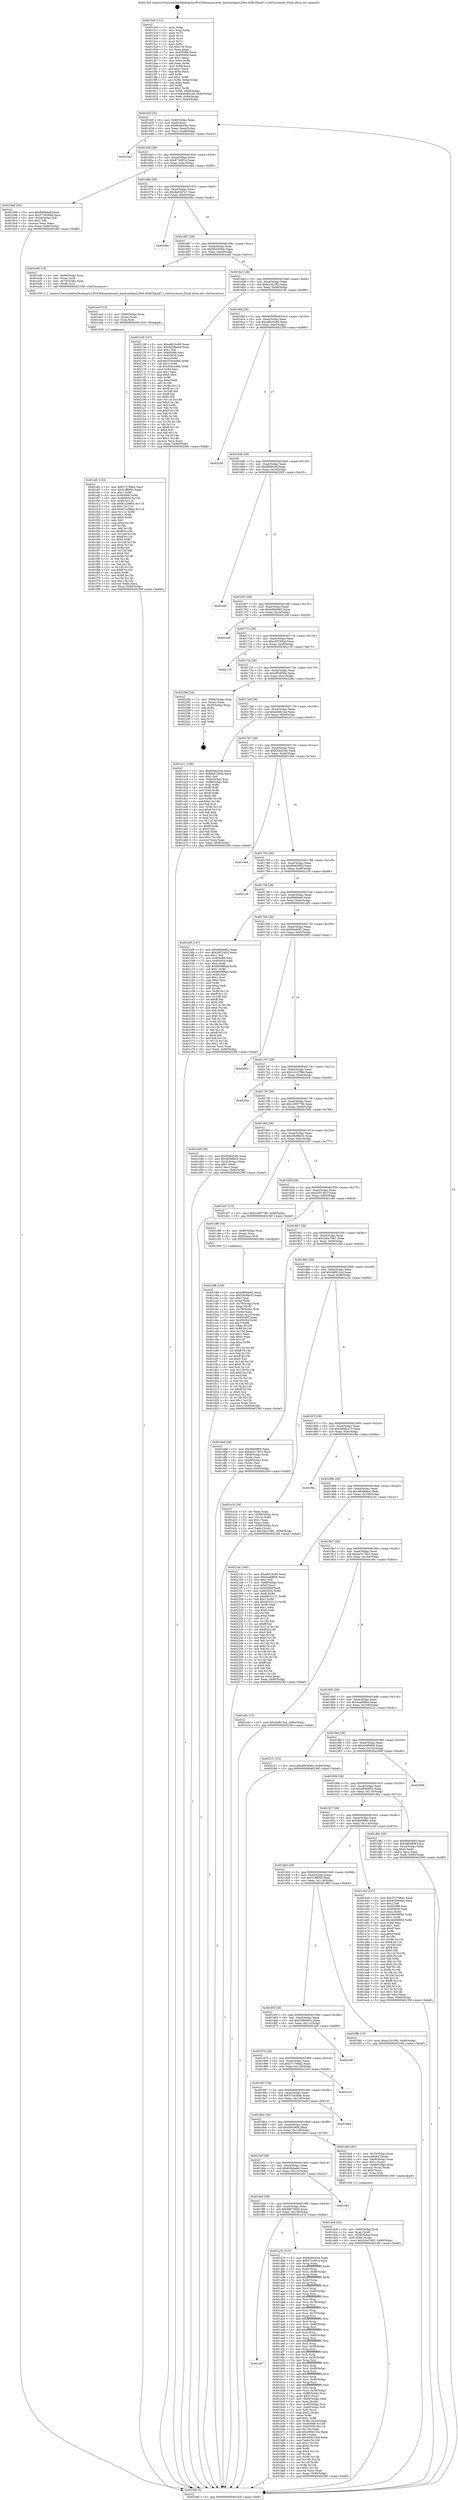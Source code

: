 digraph "0x4015c0" {
  label = "0x4015c0 (/mnt/c/Users/mathe/Desktop/tcc/POCII/binaries/extr_hashcatdepsLZMA-SDKCPpmd7.c_SetSuccessor_Final-ollvm.out::main(0))"
  labelloc = "t"
  node[shape=record]

  Entry [label="",width=0.3,height=0.3,shape=circle,fillcolor=black,style=filled]
  "0x40162f" [label="{
     0x40162f [32]\l
     | [instrs]\l
     &nbsp;&nbsp;0x40162f \<+6\>: mov -0x90(%rbp),%eax\l
     &nbsp;&nbsp;0x401635 \<+2\>: mov %eax,%ecx\l
     &nbsp;&nbsp;0x401637 \<+6\>: sub $0x8046c03e,%ecx\l
     &nbsp;&nbsp;0x40163d \<+6\>: mov %eax,-0xa4(%rbp)\l
     &nbsp;&nbsp;0x401643 \<+6\>: mov %ecx,-0xa8(%rbp)\l
     &nbsp;&nbsp;0x401649 \<+6\>: je 00000000004022a3 \<main+0xce3\>\l
  }"]
  "0x4022a3" [label="{
     0x4022a3\l
  }", style=dashed]
  "0x40164f" [label="{
     0x40164f [28]\l
     | [instrs]\l
     &nbsp;&nbsp;0x40164f \<+5\>: jmp 0000000000401654 \<main+0x94\>\l
     &nbsp;&nbsp;0x401654 \<+6\>: mov -0xa4(%rbp),%eax\l
     &nbsp;&nbsp;0x40165a \<+5\>: sub $0x873c9f14,%eax\l
     &nbsp;&nbsp;0x40165f \<+6\>: mov %eax,-0xac(%rbp)\l
     &nbsp;&nbsp;0x401665 \<+6\>: je 0000000000401bb6 \<main+0x5f6\>\l
  }"]
  Exit [label="",width=0.3,height=0.3,shape=circle,fillcolor=black,style=filled,peripheries=2]
  "0x401bb6" [label="{
     0x401bb6 [30]\l
     | [instrs]\l
     &nbsp;&nbsp;0x401bb6 \<+5\>: mov $0xfb6fa4e8,%eax\l
     &nbsp;&nbsp;0x401bbb \<+5\>: mov $0x5734284b,%ecx\l
     &nbsp;&nbsp;0x401bc0 \<+3\>: mov -0x2d(%rbp),%dl\l
     &nbsp;&nbsp;0x401bc3 \<+3\>: test $0x1,%dl\l
     &nbsp;&nbsp;0x401bc6 \<+3\>: cmovne %ecx,%eax\l
     &nbsp;&nbsp;0x401bc9 \<+6\>: mov %eax,-0x90(%rbp)\l
     &nbsp;&nbsp;0x401bcf \<+5\>: jmp 000000000040236f \<main+0xdaf\>\l
  }"]
  "0x40166b" [label="{
     0x40166b [28]\l
     | [instrs]\l
     &nbsp;&nbsp;0x40166b \<+5\>: jmp 0000000000401670 \<main+0xb0\>\l
     &nbsp;&nbsp;0x401670 \<+6\>: mov -0xa4(%rbp),%eax\l
     &nbsp;&nbsp;0x401676 \<+5\>: sub $0x8a05d7a7,%eax\l
     &nbsp;&nbsp;0x40167b \<+6\>: mov %eax,-0xb0(%rbp)\l
     &nbsp;&nbsp;0x401681 \<+6\>: je 00000000004020bc \<main+0xafc\>\l
  }"]
  "0x401ef2" [label="{
     0x401ef2 [153]\l
     | [instrs]\l
     &nbsp;&nbsp;0x401ef2 \<+5\>: mov $0x572798a2,%ecx\l
     &nbsp;&nbsp;0x401ef7 \<+5\>: mov $0x51ff6f50,%edx\l
     &nbsp;&nbsp;0x401efc \<+3\>: mov $0x1,%r8b\l
     &nbsp;&nbsp;0x401eff \<+8\>: mov 0x405068,%r9d\l
     &nbsp;&nbsp;0x401f07 \<+8\>: mov 0x405054,%r10d\l
     &nbsp;&nbsp;0x401f0f \<+3\>: mov %r9d,%r11d\l
     &nbsp;&nbsp;0x401f12 \<+7\>: sub $0x81c288e4,%r11d\l
     &nbsp;&nbsp;0x401f19 \<+4\>: sub $0x1,%r11d\l
     &nbsp;&nbsp;0x401f1d \<+7\>: add $0x81c288e4,%r11d\l
     &nbsp;&nbsp;0x401f24 \<+4\>: imul %r11d,%r9d\l
     &nbsp;&nbsp;0x401f28 \<+4\>: and $0x1,%r9d\l
     &nbsp;&nbsp;0x401f2c \<+4\>: cmp $0x0,%r9d\l
     &nbsp;&nbsp;0x401f30 \<+3\>: sete %bl\l
     &nbsp;&nbsp;0x401f33 \<+4\>: cmp $0xa,%r10d\l
     &nbsp;&nbsp;0x401f37 \<+4\>: setl %r14b\l
     &nbsp;&nbsp;0x401f3b \<+3\>: mov %bl,%r15b\l
     &nbsp;&nbsp;0x401f3e \<+4\>: xor $0xff,%r15b\l
     &nbsp;&nbsp;0x401f42 \<+3\>: mov %r14b,%r12b\l
     &nbsp;&nbsp;0x401f45 \<+4\>: xor $0xff,%r12b\l
     &nbsp;&nbsp;0x401f49 \<+4\>: xor $0x0,%r8b\l
     &nbsp;&nbsp;0x401f4d \<+3\>: mov %r15b,%r13b\l
     &nbsp;&nbsp;0x401f50 \<+4\>: and $0x0,%r13b\l
     &nbsp;&nbsp;0x401f54 \<+3\>: and %r8b,%bl\l
     &nbsp;&nbsp;0x401f57 \<+3\>: mov %r12b,%al\l
     &nbsp;&nbsp;0x401f5a \<+2\>: and $0x0,%al\l
     &nbsp;&nbsp;0x401f5c \<+3\>: and %r8b,%r14b\l
     &nbsp;&nbsp;0x401f5f \<+3\>: or %bl,%r13b\l
     &nbsp;&nbsp;0x401f62 \<+3\>: or %r14b,%al\l
     &nbsp;&nbsp;0x401f65 \<+3\>: xor %al,%r13b\l
     &nbsp;&nbsp;0x401f68 \<+3\>: or %r12b,%r15b\l
     &nbsp;&nbsp;0x401f6b \<+4\>: xor $0xff,%r15b\l
     &nbsp;&nbsp;0x401f6f \<+4\>: or $0x0,%r8b\l
     &nbsp;&nbsp;0x401f73 \<+3\>: and %r8b,%r15b\l
     &nbsp;&nbsp;0x401f76 \<+3\>: or %r15b,%r13b\l
     &nbsp;&nbsp;0x401f79 \<+4\>: test $0x1,%r13b\l
     &nbsp;&nbsp;0x401f7d \<+3\>: cmovne %edx,%ecx\l
     &nbsp;&nbsp;0x401f80 \<+6\>: mov %ecx,-0x90(%rbp)\l
     &nbsp;&nbsp;0x401f86 \<+5\>: jmp 000000000040236f \<main+0xdaf\>\l
  }"]
  "0x4020bc" [label="{
     0x4020bc\l
  }", style=dashed]
  "0x401687" [label="{
     0x401687 [28]\l
     | [instrs]\l
     &nbsp;&nbsp;0x401687 \<+5\>: jmp 000000000040168c \<main+0xcc\>\l
     &nbsp;&nbsp;0x40168c \<+6\>: mov -0xa4(%rbp),%eax\l
     &nbsp;&nbsp;0x401692 \<+5\>: sub $0x9520049c,%eax\l
     &nbsp;&nbsp;0x401697 \<+6\>: mov %eax,-0xb4(%rbp)\l
     &nbsp;&nbsp;0x40169d \<+6\>: je 0000000000401ed0 \<main+0x910\>\l
  }"]
  "0x401ee3" [label="{
     0x401ee3 [15]\l
     | [instrs]\l
     &nbsp;&nbsp;0x401ee3 \<+4\>: mov -0x60(%rbp),%rax\l
     &nbsp;&nbsp;0x401ee7 \<+3\>: mov (%rax),%rax\l
     &nbsp;&nbsp;0x401eea \<+3\>: mov %rax,%rdi\l
     &nbsp;&nbsp;0x401eed \<+5\>: call 0000000000401030 \<free@plt\>\l
     | [calls]\l
     &nbsp;&nbsp;0x401030 \{1\} (unknown)\l
  }"]
  "0x401ed0" [label="{
     0x401ed0 [19]\l
     | [instrs]\l
     &nbsp;&nbsp;0x401ed0 \<+4\>: mov -0x60(%rbp),%rax\l
     &nbsp;&nbsp;0x401ed4 \<+3\>: mov (%rax),%rdi\l
     &nbsp;&nbsp;0x401ed7 \<+4\>: mov -0x70(%rbp),%rax\l
     &nbsp;&nbsp;0x401edb \<+3\>: mov (%rax),%rsi\l
     &nbsp;&nbsp;0x401ede \<+5\>: call 0000000000401550 \<SetSuccessor\>\l
     | [calls]\l
     &nbsp;&nbsp;0x401550 \{1\} (/mnt/c/Users/mathe/Desktop/tcc/POCII/binaries/extr_hashcatdepsLZMA-SDKCPpmd7.c_SetSuccessor_Final-ollvm.out::SetSuccessor)\l
  }"]
  "0x4016a3" [label="{
     0x4016a3 [28]\l
     | [instrs]\l
     &nbsp;&nbsp;0x4016a3 \<+5\>: jmp 00000000004016a8 \<main+0xe8\>\l
     &nbsp;&nbsp;0x4016a8 \<+6\>: mov -0xa4(%rbp),%eax\l
     &nbsp;&nbsp;0x4016ae \<+5\>: sub $0xa2201f92,%eax\l
     &nbsp;&nbsp;0x4016b3 \<+6\>: mov %eax,-0xb8(%rbp)\l
     &nbsp;&nbsp;0x4016b9 \<+6\>: je 0000000000402149 \<main+0xb89\>\l
  }"]
  "0x401dc8" [label="{
     0x401dc8 [32]\l
     | [instrs]\l
     &nbsp;&nbsp;0x401dc8 \<+4\>: mov -0x60(%rbp),%rdi\l
     &nbsp;&nbsp;0x401dcc \<+3\>: mov %rax,(%rdi)\l
     &nbsp;&nbsp;0x401dcf \<+4\>: mov -0x58(%rbp),%rax\l
     &nbsp;&nbsp;0x401dd3 \<+6\>: movl $0x0,(%rax)\l
     &nbsp;&nbsp;0x401dd9 \<+10\>: movl $0x2dce7d81,-0x90(%rbp)\l
     &nbsp;&nbsp;0x401de3 \<+5\>: jmp 000000000040236f \<main+0xdaf\>\l
  }"]
  "0x402149" [label="{
     0x402149 [147]\l
     | [instrs]\l
     &nbsp;&nbsp;0x402149 \<+5\>: mov $0xa8d16c69,%eax\l
     &nbsp;&nbsp;0x40214e \<+5\>: mov $0x4828bae4,%ecx\l
     &nbsp;&nbsp;0x402153 \<+2\>: mov $0x1,%dl\l
     &nbsp;&nbsp;0x402155 \<+7\>: mov 0x405068,%esi\l
     &nbsp;&nbsp;0x40215c \<+7\>: mov 0x405054,%edi\l
     &nbsp;&nbsp;0x402163 \<+3\>: mov %esi,%r8d\l
     &nbsp;&nbsp;0x402166 \<+7\>: add $0x354ced66,%r8d\l
     &nbsp;&nbsp;0x40216d \<+4\>: sub $0x1,%r8d\l
     &nbsp;&nbsp;0x402171 \<+7\>: sub $0x354ced66,%r8d\l
     &nbsp;&nbsp;0x402178 \<+4\>: imul %r8d,%esi\l
     &nbsp;&nbsp;0x40217c \<+3\>: and $0x1,%esi\l
     &nbsp;&nbsp;0x40217f \<+3\>: cmp $0x0,%esi\l
     &nbsp;&nbsp;0x402182 \<+4\>: sete %r9b\l
     &nbsp;&nbsp;0x402186 \<+3\>: cmp $0xa,%edi\l
     &nbsp;&nbsp;0x402189 \<+4\>: setl %r10b\l
     &nbsp;&nbsp;0x40218d \<+3\>: mov %r9b,%r11b\l
     &nbsp;&nbsp;0x402190 \<+4\>: xor $0xff,%r11b\l
     &nbsp;&nbsp;0x402194 \<+3\>: mov %r10b,%bl\l
     &nbsp;&nbsp;0x402197 \<+3\>: xor $0xff,%bl\l
     &nbsp;&nbsp;0x40219a \<+3\>: xor $0x0,%dl\l
     &nbsp;&nbsp;0x40219d \<+3\>: mov %r11b,%r14b\l
     &nbsp;&nbsp;0x4021a0 \<+4\>: and $0x0,%r14b\l
     &nbsp;&nbsp;0x4021a4 \<+3\>: and %dl,%r9b\l
     &nbsp;&nbsp;0x4021a7 \<+3\>: mov %bl,%r15b\l
     &nbsp;&nbsp;0x4021aa \<+4\>: and $0x0,%r15b\l
     &nbsp;&nbsp;0x4021ae \<+3\>: and %dl,%r10b\l
     &nbsp;&nbsp;0x4021b1 \<+3\>: or %r9b,%r14b\l
     &nbsp;&nbsp;0x4021b4 \<+3\>: or %r10b,%r15b\l
     &nbsp;&nbsp;0x4021b7 \<+3\>: xor %r15b,%r14b\l
     &nbsp;&nbsp;0x4021ba \<+3\>: or %bl,%r11b\l
     &nbsp;&nbsp;0x4021bd \<+4\>: xor $0xff,%r11b\l
     &nbsp;&nbsp;0x4021c1 \<+3\>: or $0x0,%dl\l
     &nbsp;&nbsp;0x4021c4 \<+3\>: and %dl,%r11b\l
     &nbsp;&nbsp;0x4021c7 \<+3\>: or %r11b,%r14b\l
     &nbsp;&nbsp;0x4021ca \<+4\>: test $0x1,%r14b\l
     &nbsp;&nbsp;0x4021ce \<+3\>: cmovne %ecx,%eax\l
     &nbsp;&nbsp;0x4021d1 \<+6\>: mov %eax,-0x90(%rbp)\l
     &nbsp;&nbsp;0x4021d7 \<+5\>: jmp 000000000040236f \<main+0xdaf\>\l
  }"]
  "0x4016bf" [label="{
     0x4016bf [28]\l
     | [instrs]\l
     &nbsp;&nbsp;0x4016bf \<+5\>: jmp 00000000004016c4 \<main+0x104\>\l
     &nbsp;&nbsp;0x4016c4 \<+6\>: mov -0xa4(%rbp),%eax\l
     &nbsp;&nbsp;0x4016ca \<+5\>: sub $0xa8d16c69,%eax\l
     &nbsp;&nbsp;0x4016cf \<+6\>: mov %eax,-0xbc(%rbp)\l
     &nbsp;&nbsp;0x4016d5 \<+6\>: je 0000000000402358 \<main+0xd98\>\l
  }"]
  "0x401c98" [label="{
     0x401c98 [159]\l
     | [instrs]\l
     &nbsp;&nbsp;0x401c98 \<+5\>: mov $0xb9f4dd62,%ecx\l
     &nbsp;&nbsp;0x401c9d \<+5\>: mov $0x28c98e33,%edx\l
     &nbsp;&nbsp;0x401ca2 \<+3\>: mov $0x1,%sil\l
     &nbsp;&nbsp;0x401ca5 \<+3\>: xor %r8d,%r8d\l
     &nbsp;&nbsp;0x401ca8 \<+4\>: mov -0x78(%rbp),%rdi\l
     &nbsp;&nbsp;0x401cac \<+2\>: mov %eax,(%rdi)\l
     &nbsp;&nbsp;0x401cae \<+4\>: mov -0x78(%rbp),%rdi\l
     &nbsp;&nbsp;0x401cb2 \<+2\>: mov (%rdi),%eax\l
     &nbsp;&nbsp;0x401cb4 \<+3\>: mov %eax,-0x2c(%rbp)\l
     &nbsp;&nbsp;0x401cb7 \<+7\>: mov 0x405068,%eax\l
     &nbsp;&nbsp;0x401cbe \<+8\>: mov 0x405054,%r9d\l
     &nbsp;&nbsp;0x401cc6 \<+4\>: sub $0x1,%r8d\l
     &nbsp;&nbsp;0x401cca \<+3\>: mov %eax,%r10d\l
     &nbsp;&nbsp;0x401ccd \<+3\>: add %r8d,%r10d\l
     &nbsp;&nbsp;0x401cd0 \<+4\>: imul %r10d,%eax\l
     &nbsp;&nbsp;0x401cd4 \<+3\>: and $0x1,%eax\l
     &nbsp;&nbsp;0x401cd7 \<+3\>: cmp $0x0,%eax\l
     &nbsp;&nbsp;0x401cda \<+4\>: sete %r11b\l
     &nbsp;&nbsp;0x401cde \<+4\>: cmp $0xa,%r9d\l
     &nbsp;&nbsp;0x401ce2 \<+3\>: setl %bl\l
     &nbsp;&nbsp;0x401ce5 \<+3\>: mov %r11b,%r14b\l
     &nbsp;&nbsp;0x401ce8 \<+4\>: xor $0xff,%r14b\l
     &nbsp;&nbsp;0x401cec \<+3\>: mov %bl,%r15b\l
     &nbsp;&nbsp;0x401cef \<+4\>: xor $0xff,%r15b\l
     &nbsp;&nbsp;0x401cf3 \<+4\>: xor $0x0,%sil\l
     &nbsp;&nbsp;0x401cf7 \<+3\>: mov %r14b,%r12b\l
     &nbsp;&nbsp;0x401cfa \<+4\>: and $0x0,%r12b\l
     &nbsp;&nbsp;0x401cfe \<+3\>: and %sil,%r11b\l
     &nbsp;&nbsp;0x401d01 \<+3\>: mov %r15b,%r13b\l
     &nbsp;&nbsp;0x401d04 \<+4\>: and $0x0,%r13b\l
     &nbsp;&nbsp;0x401d08 \<+3\>: and %sil,%bl\l
     &nbsp;&nbsp;0x401d0b \<+3\>: or %r11b,%r12b\l
     &nbsp;&nbsp;0x401d0e \<+3\>: or %bl,%r13b\l
     &nbsp;&nbsp;0x401d11 \<+3\>: xor %r13b,%r12b\l
     &nbsp;&nbsp;0x401d14 \<+3\>: or %r15b,%r14b\l
     &nbsp;&nbsp;0x401d17 \<+4\>: xor $0xff,%r14b\l
     &nbsp;&nbsp;0x401d1b \<+4\>: or $0x0,%sil\l
     &nbsp;&nbsp;0x401d1f \<+3\>: and %sil,%r14b\l
     &nbsp;&nbsp;0x401d22 \<+3\>: or %r14b,%r12b\l
     &nbsp;&nbsp;0x401d25 \<+4\>: test $0x1,%r12b\l
     &nbsp;&nbsp;0x401d29 \<+3\>: cmovne %edx,%ecx\l
     &nbsp;&nbsp;0x401d2c \<+6\>: mov %ecx,-0x90(%rbp)\l
     &nbsp;&nbsp;0x401d32 \<+5\>: jmp 000000000040236f \<main+0xdaf\>\l
  }"]
  "0x402358" [label="{
     0x402358\l
  }", style=dashed]
  "0x4016db" [label="{
     0x4016db [28]\l
     | [instrs]\l
     &nbsp;&nbsp;0x4016db \<+5\>: jmp 00000000004016e0 \<main+0x120\>\l
     &nbsp;&nbsp;0x4016e0 \<+6\>: mov -0xa4(%rbp),%eax\l
     &nbsp;&nbsp;0x4016e6 \<+5\>: sub $0xb8f8436f,%eax\l
     &nbsp;&nbsp;0x4016eb \<+6\>: mov %eax,-0xc0(%rbp)\l
     &nbsp;&nbsp;0x4016f1 \<+6\>: je 00000000004020f5 \<main+0xb35\>\l
  }"]
  "0x401a07" [label="{
     0x401a07\l
  }", style=dashed]
  "0x4020f5" [label="{
     0x4020f5\l
  }", style=dashed]
  "0x4016f7" [label="{
     0x4016f7 [28]\l
     | [instrs]\l
     &nbsp;&nbsp;0x4016f7 \<+5\>: jmp 00000000004016fc \<main+0x13c\>\l
     &nbsp;&nbsp;0x4016fc \<+6\>: mov -0xa4(%rbp),%eax\l
     &nbsp;&nbsp;0x401702 \<+5\>: sub $0xb9f4dd62,%eax\l
     &nbsp;&nbsp;0x401707 \<+6\>: mov %eax,-0xc4(%rbp)\l
     &nbsp;&nbsp;0x40170d \<+6\>: je 00000000004022e8 \<main+0xd28\>\l
  }"]
  "0x401a7b" [label="{
     0x401a7b [315]\l
     | [instrs]\l
     &nbsp;&nbsp;0x401a7b \<+5\>: mov $0x8046c03e,%eax\l
     &nbsp;&nbsp;0x401a80 \<+5\>: mov $0x873c9f14,%ecx\l
     &nbsp;&nbsp;0x401a85 \<+3\>: mov %rsp,%rdx\l
     &nbsp;&nbsp;0x401a88 \<+4\>: add $0xfffffffffffffff0,%rdx\l
     &nbsp;&nbsp;0x401a8c \<+3\>: mov %rdx,%rsp\l
     &nbsp;&nbsp;0x401a8f \<+7\>: mov %rdx,-0x88(%rbp)\l
     &nbsp;&nbsp;0x401a96 \<+3\>: mov %rsp,%rdx\l
     &nbsp;&nbsp;0x401a99 \<+4\>: add $0xfffffffffffffff0,%rdx\l
     &nbsp;&nbsp;0x401a9d \<+3\>: mov %rdx,%rsp\l
     &nbsp;&nbsp;0x401aa0 \<+3\>: mov %rsp,%rsi\l
     &nbsp;&nbsp;0x401aa3 \<+4\>: add $0xfffffffffffffff0,%rsi\l
     &nbsp;&nbsp;0x401aa7 \<+3\>: mov %rsi,%rsp\l
     &nbsp;&nbsp;0x401aaa \<+4\>: mov %rsi,-0x80(%rbp)\l
     &nbsp;&nbsp;0x401aae \<+3\>: mov %rsp,%rsi\l
     &nbsp;&nbsp;0x401ab1 \<+4\>: add $0xfffffffffffffff0,%rsi\l
     &nbsp;&nbsp;0x401ab5 \<+3\>: mov %rsi,%rsp\l
     &nbsp;&nbsp;0x401ab8 \<+4\>: mov %rsi,-0x78(%rbp)\l
     &nbsp;&nbsp;0x401abc \<+3\>: mov %rsp,%rsi\l
     &nbsp;&nbsp;0x401abf \<+4\>: add $0xfffffffffffffff0,%rsi\l
     &nbsp;&nbsp;0x401ac3 \<+3\>: mov %rsi,%rsp\l
     &nbsp;&nbsp;0x401ac6 \<+4\>: mov %rsi,-0x70(%rbp)\l
     &nbsp;&nbsp;0x401aca \<+3\>: mov %rsp,%rsi\l
     &nbsp;&nbsp;0x401acd \<+4\>: add $0xfffffffffffffff0,%rsi\l
     &nbsp;&nbsp;0x401ad1 \<+3\>: mov %rsi,%rsp\l
     &nbsp;&nbsp;0x401ad4 \<+4\>: mov %rsi,-0x68(%rbp)\l
     &nbsp;&nbsp;0x401ad8 \<+3\>: mov %rsp,%rsi\l
     &nbsp;&nbsp;0x401adb \<+4\>: add $0xfffffffffffffff0,%rsi\l
     &nbsp;&nbsp;0x401adf \<+3\>: mov %rsi,%rsp\l
     &nbsp;&nbsp;0x401ae2 \<+4\>: mov %rsi,-0x60(%rbp)\l
     &nbsp;&nbsp;0x401ae6 \<+3\>: mov %rsp,%rsi\l
     &nbsp;&nbsp;0x401ae9 \<+4\>: add $0xfffffffffffffff0,%rsi\l
     &nbsp;&nbsp;0x401aed \<+3\>: mov %rsi,%rsp\l
     &nbsp;&nbsp;0x401af0 \<+4\>: mov %rsi,-0x58(%rbp)\l
     &nbsp;&nbsp;0x401af4 \<+3\>: mov %rsp,%rsi\l
     &nbsp;&nbsp;0x401af7 \<+4\>: add $0xfffffffffffffff0,%rsi\l
     &nbsp;&nbsp;0x401afb \<+3\>: mov %rsi,%rsp\l
     &nbsp;&nbsp;0x401afe \<+4\>: mov %rsi,-0x50(%rbp)\l
     &nbsp;&nbsp;0x401b02 \<+3\>: mov %rsp,%rsi\l
     &nbsp;&nbsp;0x401b05 \<+4\>: add $0xfffffffffffffff0,%rsi\l
     &nbsp;&nbsp;0x401b09 \<+3\>: mov %rsi,%rsp\l
     &nbsp;&nbsp;0x401b0c \<+4\>: mov %rsi,-0x48(%rbp)\l
     &nbsp;&nbsp;0x401b10 \<+3\>: mov %rsp,%rsi\l
     &nbsp;&nbsp;0x401b13 \<+4\>: add $0xfffffffffffffff0,%rsi\l
     &nbsp;&nbsp;0x401b17 \<+3\>: mov %rsi,%rsp\l
     &nbsp;&nbsp;0x401b1a \<+4\>: mov %rsi,-0x40(%rbp)\l
     &nbsp;&nbsp;0x401b1e \<+3\>: mov %rsp,%rsi\l
     &nbsp;&nbsp;0x401b21 \<+4\>: add $0xfffffffffffffff0,%rsi\l
     &nbsp;&nbsp;0x401b25 \<+3\>: mov %rsi,%rsp\l
     &nbsp;&nbsp;0x401b28 \<+4\>: mov %rsi,-0x38(%rbp)\l
     &nbsp;&nbsp;0x401b2c \<+7\>: mov -0x88(%rbp),%rsi\l
     &nbsp;&nbsp;0x401b33 \<+6\>: movl $0x0,(%rsi)\l
     &nbsp;&nbsp;0x401b39 \<+6\>: mov -0x94(%rbp),%edi\l
     &nbsp;&nbsp;0x401b3f \<+2\>: mov %edi,(%rdx)\l
     &nbsp;&nbsp;0x401b41 \<+4\>: mov -0x80(%rbp),%rsi\l
     &nbsp;&nbsp;0x401b45 \<+7\>: mov -0xa0(%rbp),%r8\l
     &nbsp;&nbsp;0x401b4c \<+3\>: mov %r8,(%rsi)\l
     &nbsp;&nbsp;0x401b4f \<+3\>: cmpl $0x2,(%rdx)\l
     &nbsp;&nbsp;0x401b52 \<+4\>: setne %r9b\l
     &nbsp;&nbsp;0x401b56 \<+4\>: and $0x1,%r9b\l
     &nbsp;&nbsp;0x401b5a \<+4\>: mov %r9b,-0x2d(%rbp)\l
     &nbsp;&nbsp;0x401b5e \<+8\>: mov 0x405068,%r10d\l
     &nbsp;&nbsp;0x401b66 \<+8\>: mov 0x405054,%r11d\l
     &nbsp;&nbsp;0x401b6e \<+3\>: mov %r10d,%ebx\l
     &nbsp;&nbsp;0x401b71 \<+6\>: add $0x490b155a,%ebx\l
     &nbsp;&nbsp;0x401b77 \<+3\>: sub $0x1,%ebx\l
     &nbsp;&nbsp;0x401b7a \<+6\>: sub $0x490b155a,%ebx\l
     &nbsp;&nbsp;0x401b80 \<+4\>: imul %ebx,%r10d\l
     &nbsp;&nbsp;0x401b84 \<+4\>: and $0x1,%r10d\l
     &nbsp;&nbsp;0x401b88 \<+4\>: cmp $0x0,%r10d\l
     &nbsp;&nbsp;0x401b8c \<+4\>: sete %r9b\l
     &nbsp;&nbsp;0x401b90 \<+4\>: cmp $0xa,%r11d\l
     &nbsp;&nbsp;0x401b94 \<+4\>: setl %r14b\l
     &nbsp;&nbsp;0x401b98 \<+3\>: mov %r9b,%r15b\l
     &nbsp;&nbsp;0x401b9b \<+3\>: and %r14b,%r15b\l
     &nbsp;&nbsp;0x401b9e \<+3\>: xor %r14b,%r9b\l
     &nbsp;&nbsp;0x401ba1 \<+3\>: or %r9b,%r15b\l
     &nbsp;&nbsp;0x401ba4 \<+4\>: test $0x1,%r15b\l
     &nbsp;&nbsp;0x401ba8 \<+3\>: cmovne %ecx,%eax\l
     &nbsp;&nbsp;0x401bab \<+6\>: mov %eax,-0x90(%rbp)\l
     &nbsp;&nbsp;0x401bb1 \<+5\>: jmp 000000000040236f \<main+0xdaf\>\l
  }"]
  "0x4022e8" [label="{
     0x4022e8\l
  }", style=dashed]
  "0x401713" [label="{
     0x401713 [28]\l
     | [instrs]\l
     &nbsp;&nbsp;0x401713 \<+5\>: jmp 0000000000401718 \<main+0x158\>\l
     &nbsp;&nbsp;0x401718 \<+6\>: mov -0xa4(%rbp),%eax\l
     &nbsp;&nbsp;0x40171e \<+5\>: sub $0xc58769c6,%eax\l
     &nbsp;&nbsp;0x401723 \<+6\>: mov %eax,-0xc8(%rbp)\l
     &nbsp;&nbsp;0x401729 \<+6\>: je 0000000000402135 \<main+0xb75\>\l
  }"]
  "0x4019eb" [label="{
     0x4019eb [28]\l
     | [instrs]\l
     &nbsp;&nbsp;0x4019eb \<+5\>: jmp 00000000004019f0 \<main+0x430\>\l
     &nbsp;&nbsp;0x4019f0 \<+6\>: mov -0xa4(%rbp),%eax\l
     &nbsp;&nbsp;0x4019f6 \<+5\>: sub $0x66875b8d,%eax\l
     &nbsp;&nbsp;0x4019fb \<+6\>: mov %eax,-0x130(%rbp)\l
     &nbsp;&nbsp;0x401a01 \<+6\>: je 0000000000401a7b \<main+0x4bb\>\l
  }"]
  "0x402135" [label="{
     0x402135\l
  }", style=dashed]
  "0x40172f" [label="{
     0x40172f [28]\l
     | [instrs]\l
     &nbsp;&nbsp;0x40172f \<+5\>: jmp 0000000000401734 \<main+0x174\>\l
     &nbsp;&nbsp;0x401734 \<+6\>: mov -0xa4(%rbp),%eax\l
     &nbsp;&nbsp;0x40173a \<+5\>: sub $0xdf5c9584,%eax\l
     &nbsp;&nbsp;0x40173f \<+6\>: mov %eax,-0xcc(%rbp)\l
     &nbsp;&nbsp;0x401745 \<+6\>: je 000000000040228b \<main+0xccb\>\l
  }"]
  "0x401fe2" [label="{
     0x401fe2\l
  }", style=dashed]
  "0x40228b" [label="{
     0x40228b [24]\l
     | [instrs]\l
     &nbsp;&nbsp;0x40228b \<+7\>: mov -0x88(%rbp),%rax\l
     &nbsp;&nbsp;0x402292 \<+2\>: mov (%rax),%eax\l
     &nbsp;&nbsp;0x402294 \<+4\>: lea -0x28(%rbp),%rsp\l
     &nbsp;&nbsp;0x402298 \<+1\>: pop %rbx\l
     &nbsp;&nbsp;0x402299 \<+2\>: pop %r12\l
     &nbsp;&nbsp;0x40229b \<+2\>: pop %r13\l
     &nbsp;&nbsp;0x40229d \<+2\>: pop %r14\l
     &nbsp;&nbsp;0x40229f \<+2\>: pop %r15\l
     &nbsp;&nbsp;0x4022a1 \<+1\>: pop %rbp\l
     &nbsp;&nbsp;0x4022a2 \<+1\>: ret\l
  }"]
  "0x40174b" [label="{
     0x40174b [28]\l
     | [instrs]\l
     &nbsp;&nbsp;0x40174b \<+5\>: jmp 0000000000401750 \<main+0x190\>\l
     &nbsp;&nbsp;0x401750 \<+6\>: mov -0xa4(%rbp),%eax\l
     &nbsp;&nbsp;0x401756 \<+5\>: sub $0xe0dfe1be,%eax\l
     &nbsp;&nbsp;0x40175b \<+6\>: mov %eax,-0xd0(%rbp)\l
     &nbsp;&nbsp;0x401761 \<+6\>: je 0000000000401a11 \<main+0x451\>\l
  }"]
  "0x4019cf" [label="{
     0x4019cf [28]\l
     | [instrs]\l
     &nbsp;&nbsp;0x4019cf \<+5\>: jmp 00000000004019d4 \<main+0x414\>\l
     &nbsp;&nbsp;0x4019d4 \<+6\>: mov -0xa4(%rbp),%eax\l
     &nbsp;&nbsp;0x4019da \<+5\>: sub $0x628dada2,%eax\l
     &nbsp;&nbsp;0x4019df \<+6\>: mov %eax,-0x12c(%rbp)\l
     &nbsp;&nbsp;0x4019e5 \<+6\>: je 0000000000401fe2 \<main+0xa22\>\l
  }"]
  "0x401a11" [label="{
     0x401a11 [106]\l
     | [instrs]\l
     &nbsp;&nbsp;0x401a11 \<+5\>: mov $0x8046c03e,%eax\l
     &nbsp;&nbsp;0x401a16 \<+5\>: mov $0x66875b8d,%ecx\l
     &nbsp;&nbsp;0x401a1b \<+2\>: mov $0x1,%dl\l
     &nbsp;&nbsp;0x401a1d \<+7\>: mov -0x8a(%rbp),%sil\l
     &nbsp;&nbsp;0x401a24 \<+7\>: mov -0x89(%rbp),%dil\l
     &nbsp;&nbsp;0x401a2b \<+3\>: mov %sil,%r8b\l
     &nbsp;&nbsp;0x401a2e \<+4\>: xor $0xff,%r8b\l
     &nbsp;&nbsp;0x401a32 \<+3\>: mov %dil,%r9b\l
     &nbsp;&nbsp;0x401a35 \<+4\>: xor $0xff,%r9b\l
     &nbsp;&nbsp;0x401a39 \<+3\>: xor $0x0,%dl\l
     &nbsp;&nbsp;0x401a3c \<+3\>: mov %r8b,%r10b\l
     &nbsp;&nbsp;0x401a3f \<+4\>: and $0x0,%r10b\l
     &nbsp;&nbsp;0x401a43 \<+3\>: and %dl,%sil\l
     &nbsp;&nbsp;0x401a46 \<+3\>: mov %r9b,%r11b\l
     &nbsp;&nbsp;0x401a49 \<+4\>: and $0x0,%r11b\l
     &nbsp;&nbsp;0x401a4d \<+3\>: and %dl,%dil\l
     &nbsp;&nbsp;0x401a50 \<+3\>: or %sil,%r10b\l
     &nbsp;&nbsp;0x401a53 \<+3\>: or %dil,%r11b\l
     &nbsp;&nbsp;0x401a56 \<+3\>: xor %r11b,%r10b\l
     &nbsp;&nbsp;0x401a59 \<+3\>: or %r9b,%r8b\l
     &nbsp;&nbsp;0x401a5c \<+4\>: xor $0xff,%r8b\l
     &nbsp;&nbsp;0x401a60 \<+3\>: or $0x0,%dl\l
     &nbsp;&nbsp;0x401a63 \<+3\>: and %dl,%r8b\l
     &nbsp;&nbsp;0x401a66 \<+3\>: or %r8b,%r10b\l
     &nbsp;&nbsp;0x401a69 \<+4\>: test $0x1,%r10b\l
     &nbsp;&nbsp;0x401a6d \<+3\>: cmovne %ecx,%eax\l
     &nbsp;&nbsp;0x401a70 \<+6\>: mov %eax,-0x90(%rbp)\l
     &nbsp;&nbsp;0x401a76 \<+5\>: jmp 000000000040236f \<main+0xdaf\>\l
  }"]
  "0x401767" [label="{
     0x401767 [28]\l
     | [instrs]\l
     &nbsp;&nbsp;0x401767 \<+5\>: jmp 000000000040176c \<main+0x1ac\>\l
     &nbsp;&nbsp;0x40176c \<+6\>: mov -0xa4(%rbp),%eax\l
     &nbsp;&nbsp;0x401772 \<+5\>: sub $0xf20bd34b,%eax\l
     &nbsp;&nbsp;0x401777 \<+6\>: mov %eax,-0xd4(%rbp)\l
     &nbsp;&nbsp;0x40177d \<+6\>: je 0000000000401d64 \<main+0x7a4\>\l
  }"]
  "0x40236f" [label="{
     0x40236f [5]\l
     | [instrs]\l
     &nbsp;&nbsp;0x40236f \<+5\>: jmp 000000000040162f \<main+0x6f\>\l
  }"]
  "0x4015c0" [label="{
     0x4015c0 [111]\l
     | [instrs]\l
     &nbsp;&nbsp;0x4015c0 \<+1\>: push %rbp\l
     &nbsp;&nbsp;0x4015c1 \<+3\>: mov %rsp,%rbp\l
     &nbsp;&nbsp;0x4015c4 \<+2\>: push %r15\l
     &nbsp;&nbsp;0x4015c6 \<+2\>: push %r14\l
     &nbsp;&nbsp;0x4015c8 \<+2\>: push %r13\l
     &nbsp;&nbsp;0x4015ca \<+2\>: push %r12\l
     &nbsp;&nbsp;0x4015cc \<+1\>: push %rbx\l
     &nbsp;&nbsp;0x4015cd \<+7\>: sub $0x118,%rsp\l
     &nbsp;&nbsp;0x4015d4 \<+2\>: xor %eax,%eax\l
     &nbsp;&nbsp;0x4015d6 \<+7\>: mov 0x405068,%ecx\l
     &nbsp;&nbsp;0x4015dd \<+7\>: mov 0x405054,%edx\l
     &nbsp;&nbsp;0x4015e4 \<+3\>: sub $0x1,%eax\l
     &nbsp;&nbsp;0x4015e7 \<+3\>: mov %ecx,%r8d\l
     &nbsp;&nbsp;0x4015ea \<+3\>: add %eax,%r8d\l
     &nbsp;&nbsp;0x4015ed \<+4\>: imul %r8d,%ecx\l
     &nbsp;&nbsp;0x4015f1 \<+3\>: and $0x1,%ecx\l
     &nbsp;&nbsp;0x4015f4 \<+3\>: cmp $0x0,%ecx\l
     &nbsp;&nbsp;0x4015f7 \<+4\>: sete %r9b\l
     &nbsp;&nbsp;0x4015fb \<+4\>: and $0x1,%r9b\l
     &nbsp;&nbsp;0x4015ff \<+7\>: mov %r9b,-0x8a(%rbp)\l
     &nbsp;&nbsp;0x401606 \<+3\>: cmp $0xa,%edx\l
     &nbsp;&nbsp;0x401609 \<+4\>: setl %r9b\l
     &nbsp;&nbsp;0x40160d \<+4\>: and $0x1,%r9b\l
     &nbsp;&nbsp;0x401611 \<+7\>: mov %r9b,-0x89(%rbp)\l
     &nbsp;&nbsp;0x401618 \<+10\>: movl $0xe0dfe1be,-0x90(%rbp)\l
     &nbsp;&nbsp;0x401622 \<+6\>: mov %edi,-0x94(%rbp)\l
     &nbsp;&nbsp;0x401628 \<+7\>: mov %rsi,-0xa0(%rbp)\l
  }"]
  "0x401da0" [label="{
     0x401da0 [40]\l
     | [instrs]\l
     &nbsp;&nbsp;0x401da0 \<+4\>: mov -0x70(%rbp),%rax\l
     &nbsp;&nbsp;0x401da4 \<+7\>: movq $0x64,(%rax)\l
     &nbsp;&nbsp;0x401dab \<+4\>: mov -0x68(%rbp),%rax\l
     &nbsp;&nbsp;0x401daf \<+6\>: movl $0x1,(%rax)\l
     &nbsp;&nbsp;0x401db5 \<+4\>: mov -0x68(%rbp),%rax\l
     &nbsp;&nbsp;0x401db9 \<+3\>: movslq (%rax),%rax\l
     &nbsp;&nbsp;0x401dbc \<+4\>: shl $0x4,%rax\l
     &nbsp;&nbsp;0x401dc0 \<+3\>: mov %rax,%rdi\l
     &nbsp;&nbsp;0x401dc3 \<+5\>: call 0000000000401050 \<malloc@plt\>\l
     | [calls]\l
     &nbsp;&nbsp;0x401050 \{1\} (unknown)\l
  }"]
  "0x401d64" [label="{
     0x401d64\l
  }", style=dashed]
  "0x401783" [label="{
     0x401783 [28]\l
     | [instrs]\l
     &nbsp;&nbsp;0x401783 \<+5\>: jmp 0000000000401788 \<main+0x1c8\>\l
     &nbsp;&nbsp;0x401788 \<+6\>: mov -0xa4(%rbp),%eax\l
     &nbsp;&nbsp;0x40178e \<+5\>: sub $0xf9a63892,%eax\l
     &nbsp;&nbsp;0x401793 \<+6\>: mov %eax,-0xd8(%rbp)\l
     &nbsp;&nbsp;0x401799 \<+6\>: je 0000000000402126 \<main+0xb66\>\l
  }"]
  "0x4019b3" [label="{
     0x4019b3 [28]\l
     | [instrs]\l
     &nbsp;&nbsp;0x4019b3 \<+5\>: jmp 00000000004019b8 \<main+0x3f8\>\l
     &nbsp;&nbsp;0x4019b8 \<+6\>: mov -0xa4(%rbp),%eax\l
     &nbsp;&nbsp;0x4019be \<+5\>: sub $0x5bfcfe08,%eax\l
     &nbsp;&nbsp;0x4019c3 \<+6\>: mov %eax,-0x128(%rbp)\l
     &nbsp;&nbsp;0x4019c9 \<+6\>: je 0000000000401da0 \<main+0x7e0\>\l
  }"]
  "0x402126" [label="{
     0x402126\l
  }", style=dashed]
  "0x40179f" [label="{
     0x40179f [28]\l
     | [instrs]\l
     &nbsp;&nbsp;0x40179f \<+5\>: jmp 00000000004017a4 \<main+0x1e4\>\l
     &nbsp;&nbsp;0x4017a4 \<+6\>: mov -0xa4(%rbp),%eax\l
     &nbsp;&nbsp;0x4017aa \<+5\>: sub $0xfb6fa4e8,%eax\l
     &nbsp;&nbsp;0x4017af \<+6\>: mov %eax,-0xdc(%rbp)\l
     &nbsp;&nbsp;0x4017b5 \<+6\>: je 0000000000401bf5 \<main+0x635\>\l
  }"]
  "0x401bd4" [label="{
     0x401bd4\l
  }", style=dashed]
  "0x401bf5" [label="{
     0x401bf5 [147]\l
     | [instrs]\l
     &nbsp;&nbsp;0x401bf5 \<+5\>: mov $0xb9f4dd62,%eax\l
     &nbsp;&nbsp;0x401bfa \<+5\>: mov $0x2d57481f,%ecx\l
     &nbsp;&nbsp;0x401bff \<+2\>: mov $0x1,%dl\l
     &nbsp;&nbsp;0x401c01 \<+7\>: mov 0x405068,%esi\l
     &nbsp;&nbsp;0x401c08 \<+7\>: mov 0x405054,%edi\l
     &nbsp;&nbsp;0x401c0f \<+3\>: mov %esi,%r8d\l
     &nbsp;&nbsp;0x401c12 \<+7\>: add $0x8009f6ad,%r8d\l
     &nbsp;&nbsp;0x401c19 \<+4\>: sub $0x1,%r8d\l
     &nbsp;&nbsp;0x401c1d \<+7\>: sub $0x8009f6ad,%r8d\l
     &nbsp;&nbsp;0x401c24 \<+4\>: imul %r8d,%esi\l
     &nbsp;&nbsp;0x401c28 \<+3\>: and $0x1,%esi\l
     &nbsp;&nbsp;0x401c2b \<+3\>: cmp $0x0,%esi\l
     &nbsp;&nbsp;0x401c2e \<+4\>: sete %r9b\l
     &nbsp;&nbsp;0x401c32 \<+3\>: cmp $0xa,%edi\l
     &nbsp;&nbsp;0x401c35 \<+4\>: setl %r10b\l
     &nbsp;&nbsp;0x401c39 \<+3\>: mov %r9b,%r11b\l
     &nbsp;&nbsp;0x401c3c \<+4\>: xor $0xff,%r11b\l
     &nbsp;&nbsp;0x401c40 \<+3\>: mov %r10b,%bl\l
     &nbsp;&nbsp;0x401c43 \<+3\>: xor $0xff,%bl\l
     &nbsp;&nbsp;0x401c46 \<+3\>: xor $0x0,%dl\l
     &nbsp;&nbsp;0x401c49 \<+3\>: mov %r11b,%r14b\l
     &nbsp;&nbsp;0x401c4c \<+4\>: and $0x0,%r14b\l
     &nbsp;&nbsp;0x401c50 \<+3\>: and %dl,%r9b\l
     &nbsp;&nbsp;0x401c53 \<+3\>: mov %bl,%r15b\l
     &nbsp;&nbsp;0x401c56 \<+4\>: and $0x0,%r15b\l
     &nbsp;&nbsp;0x401c5a \<+3\>: and %dl,%r10b\l
     &nbsp;&nbsp;0x401c5d \<+3\>: or %r9b,%r14b\l
     &nbsp;&nbsp;0x401c60 \<+3\>: or %r10b,%r15b\l
     &nbsp;&nbsp;0x401c63 \<+3\>: xor %r15b,%r14b\l
     &nbsp;&nbsp;0x401c66 \<+3\>: or %bl,%r11b\l
     &nbsp;&nbsp;0x401c69 \<+4\>: xor $0xff,%r11b\l
     &nbsp;&nbsp;0x401c6d \<+3\>: or $0x0,%dl\l
     &nbsp;&nbsp;0x401c70 \<+3\>: and %dl,%r11b\l
     &nbsp;&nbsp;0x401c73 \<+3\>: or %r11b,%r14b\l
     &nbsp;&nbsp;0x401c76 \<+4\>: test $0x1,%r14b\l
     &nbsp;&nbsp;0x401c7a \<+3\>: cmovne %ecx,%eax\l
     &nbsp;&nbsp;0x401c7d \<+6\>: mov %eax,-0x90(%rbp)\l
     &nbsp;&nbsp;0x401c83 \<+5\>: jmp 000000000040236f \<main+0xdaf\>\l
  }"]
  "0x4017bb" [label="{
     0x4017bb [28]\l
     | [instrs]\l
     &nbsp;&nbsp;0x4017bb \<+5\>: jmp 00000000004017c0 \<main+0x200\>\l
     &nbsp;&nbsp;0x4017c0 \<+6\>: mov -0xa4(%rbp),%eax\l
     &nbsp;&nbsp;0x4017c6 \<+5\>: sub $0x66a6381,%eax\l
     &nbsp;&nbsp;0x4017cb \<+6\>: mov %eax,-0xe0(%rbp)\l
     &nbsp;&nbsp;0x4017d1 \<+6\>: je 0000000000402061 \<main+0xaa1\>\l
  }"]
  "0x401997" [label="{
     0x401997 [28]\l
     | [instrs]\l
     &nbsp;&nbsp;0x401997 \<+5\>: jmp 000000000040199c \<main+0x3dc\>\l
     &nbsp;&nbsp;0x40199c \<+6\>: mov -0xa4(%rbp),%eax\l
     &nbsp;&nbsp;0x4019a2 \<+5\>: sub $0x5734284b,%eax\l
     &nbsp;&nbsp;0x4019a7 \<+6\>: mov %eax,-0x124(%rbp)\l
     &nbsp;&nbsp;0x4019ad \<+6\>: je 0000000000401bd4 \<main+0x614\>\l
  }"]
  "0x402061" [label="{
     0x402061\l
  }", style=dashed]
  "0x4017d7" [label="{
     0x4017d7 [28]\l
     | [instrs]\l
     &nbsp;&nbsp;0x4017d7 \<+5\>: jmp 00000000004017dc \<main+0x21c\>\l
     &nbsp;&nbsp;0x4017dc \<+6\>: mov -0xa4(%rbp),%eax\l
     &nbsp;&nbsp;0x4017e2 \<+5\>: sub $0x141d788e,%eax\l
     &nbsp;&nbsp;0x4017e7 \<+6\>: mov %eax,-0xe4(%rbp)\l
     &nbsp;&nbsp;0x4017ed \<+6\>: je 00000000004020cb \<main+0xb0b\>\l
  }"]
  "0x402318" [label="{
     0x402318\l
  }", style=dashed]
  "0x4020cb" [label="{
     0x4020cb\l
  }", style=dashed]
  "0x4017f3" [label="{
     0x4017f3 [28]\l
     | [instrs]\l
     &nbsp;&nbsp;0x4017f3 \<+5\>: jmp 00000000004017f8 \<main+0x238\>\l
     &nbsp;&nbsp;0x4017f8 \<+6\>: mov -0xa4(%rbp),%eax\l
     &nbsp;&nbsp;0x4017fe \<+5\>: sub $0x22997780,%eax\l
     &nbsp;&nbsp;0x401803 \<+6\>: mov %eax,-0xe8(%rbp)\l
     &nbsp;&nbsp;0x401809 \<+6\>: je 0000000000401d46 \<main+0x786\>\l
  }"]
  "0x40197b" [label="{
     0x40197b [28]\l
     | [instrs]\l
     &nbsp;&nbsp;0x40197b \<+5\>: jmp 0000000000401980 \<main+0x3c0\>\l
     &nbsp;&nbsp;0x401980 \<+6\>: mov -0xa4(%rbp),%eax\l
     &nbsp;&nbsp;0x401986 \<+5\>: sub $0x572798a2,%eax\l
     &nbsp;&nbsp;0x40198b \<+6\>: mov %eax,-0x120(%rbp)\l
     &nbsp;&nbsp;0x401991 \<+6\>: je 0000000000402318 \<main+0xd58\>\l
  }"]
  "0x401d46" [label="{
     0x401d46 [30]\l
     | [instrs]\l
     &nbsp;&nbsp;0x401d46 \<+5\>: mov $0xf20bd34b,%eax\l
     &nbsp;&nbsp;0x401d4b \<+5\>: mov $0x4f59d852,%ecx\l
     &nbsp;&nbsp;0x401d50 \<+3\>: mov -0x2c(%rbp),%edx\l
     &nbsp;&nbsp;0x401d53 \<+3\>: cmp $0x1,%edx\l
     &nbsp;&nbsp;0x401d56 \<+3\>: cmovl %ecx,%eax\l
     &nbsp;&nbsp;0x401d59 \<+6\>: mov %eax,-0x90(%rbp)\l
     &nbsp;&nbsp;0x401d5f \<+5\>: jmp 000000000040236f \<main+0xdaf\>\l
  }"]
  "0x40180f" [label="{
     0x40180f [28]\l
     | [instrs]\l
     &nbsp;&nbsp;0x40180f \<+5\>: jmp 0000000000401814 \<main+0x254\>\l
     &nbsp;&nbsp;0x401814 \<+6\>: mov -0xa4(%rbp),%eax\l
     &nbsp;&nbsp;0x40181a \<+5\>: sub $0x28c98e33,%eax\l
     &nbsp;&nbsp;0x40181f \<+6\>: mov %eax,-0xec(%rbp)\l
     &nbsp;&nbsp;0x401825 \<+6\>: je 0000000000401d37 \<main+0x777\>\l
  }"]
  "0x402349" [label="{
     0x402349\l
  }", style=dashed]
  "0x401d37" [label="{
     0x401d37 [15]\l
     | [instrs]\l
     &nbsp;&nbsp;0x401d37 \<+10\>: movl $0x22997780,-0x90(%rbp)\l
     &nbsp;&nbsp;0x401d41 \<+5\>: jmp 000000000040236f \<main+0xdaf\>\l
  }"]
  "0x40182b" [label="{
     0x40182b [28]\l
     | [instrs]\l
     &nbsp;&nbsp;0x40182b \<+5\>: jmp 0000000000401830 \<main+0x270\>\l
     &nbsp;&nbsp;0x401830 \<+6\>: mov -0xa4(%rbp),%eax\l
     &nbsp;&nbsp;0x401836 \<+5\>: sub $0x2d57481f,%eax\l
     &nbsp;&nbsp;0x40183b \<+6\>: mov %eax,-0xf0(%rbp)\l
     &nbsp;&nbsp;0x401841 \<+6\>: je 0000000000401c88 \<main+0x6c8\>\l
  }"]
  "0x40195f" [label="{
     0x40195f [28]\l
     | [instrs]\l
     &nbsp;&nbsp;0x40195f \<+5\>: jmp 0000000000401964 \<main+0x3a4\>\l
     &nbsp;&nbsp;0x401964 \<+6\>: mov -0xa4(%rbp),%eax\l
     &nbsp;&nbsp;0x40196a \<+5\>: sub $0x549d091a,%eax\l
     &nbsp;&nbsp;0x40196f \<+6\>: mov %eax,-0x11c(%rbp)\l
     &nbsp;&nbsp;0x401975 \<+6\>: je 0000000000402349 \<main+0xd89\>\l
  }"]
  "0x401c88" [label="{
     0x401c88 [16]\l
     | [instrs]\l
     &nbsp;&nbsp;0x401c88 \<+4\>: mov -0x80(%rbp),%rax\l
     &nbsp;&nbsp;0x401c8c \<+3\>: mov (%rax),%rax\l
     &nbsp;&nbsp;0x401c8f \<+4\>: mov 0x8(%rax),%rdi\l
     &nbsp;&nbsp;0x401c93 \<+5\>: call 0000000000401060 \<atoi@plt\>\l
     | [calls]\l
     &nbsp;&nbsp;0x401060 \{1\} (unknown)\l
  }"]
  "0x401847" [label="{
     0x401847 [28]\l
     | [instrs]\l
     &nbsp;&nbsp;0x401847 \<+5\>: jmp 000000000040184c \<main+0x28c\>\l
     &nbsp;&nbsp;0x40184c \<+6\>: mov -0xa4(%rbp),%eax\l
     &nbsp;&nbsp;0x401852 \<+5\>: sub $0x2dce7d81,%eax\l
     &nbsp;&nbsp;0x401857 \<+6\>: mov %eax,-0xf4(%rbp)\l
     &nbsp;&nbsp;0x40185d \<+6\>: je 0000000000401de8 \<main+0x828\>\l
  }"]
  "0x401f8b" [label="{
     0x401f8b [15]\l
     | [instrs]\l
     &nbsp;&nbsp;0x401f8b \<+10\>: movl $0xa2201f92,-0x90(%rbp)\l
     &nbsp;&nbsp;0x401f95 \<+5\>: jmp 000000000040236f \<main+0xdaf\>\l
  }"]
  "0x401de8" [label="{
     0x401de8 [36]\l
     | [instrs]\l
     &nbsp;&nbsp;0x401de8 \<+5\>: mov $0x4fe09f94,%eax\l
     &nbsp;&nbsp;0x401ded \<+5\>: mov $0x4a517823,%ecx\l
     &nbsp;&nbsp;0x401df2 \<+4\>: mov -0x58(%rbp),%rdx\l
     &nbsp;&nbsp;0x401df6 \<+2\>: mov (%rdx),%esi\l
     &nbsp;&nbsp;0x401df8 \<+4\>: mov -0x68(%rbp),%rdx\l
     &nbsp;&nbsp;0x401dfc \<+2\>: cmp (%rdx),%esi\l
     &nbsp;&nbsp;0x401dfe \<+3\>: cmovl %ecx,%eax\l
     &nbsp;&nbsp;0x401e01 \<+6\>: mov %eax,-0x90(%rbp)\l
     &nbsp;&nbsp;0x401e07 \<+5\>: jmp 000000000040236f \<main+0xdaf\>\l
  }"]
  "0x401863" [label="{
     0x401863 [28]\l
     | [instrs]\l
     &nbsp;&nbsp;0x401863 \<+5\>: jmp 0000000000401868 \<main+0x2a8\>\l
     &nbsp;&nbsp;0x401868 \<+6\>: mov -0xa4(%rbp),%eax\l
     &nbsp;&nbsp;0x40186e \<+5\>: sub $0x36f913cd,%eax\l
     &nbsp;&nbsp;0x401873 \<+6\>: mov %eax,-0xf8(%rbp)\l
     &nbsp;&nbsp;0x401879 \<+6\>: je 0000000000401e1b \<main+0x85b\>\l
  }"]
  "0x401943" [label="{
     0x401943 [28]\l
     | [instrs]\l
     &nbsp;&nbsp;0x401943 \<+5\>: jmp 0000000000401948 \<main+0x388\>\l
     &nbsp;&nbsp;0x401948 \<+6\>: mov -0xa4(%rbp),%eax\l
     &nbsp;&nbsp;0x40194e \<+5\>: sub $0x51ff6f50,%eax\l
     &nbsp;&nbsp;0x401953 \<+6\>: mov %eax,-0x118(%rbp)\l
     &nbsp;&nbsp;0x401959 \<+6\>: je 0000000000401f8b \<main+0x9cb\>\l
  }"]
  "0x401e1b" [label="{
     0x401e1b [34]\l
     | [instrs]\l
     &nbsp;&nbsp;0x401e1b \<+2\>: xor %eax,%eax\l
     &nbsp;&nbsp;0x401e1d \<+4\>: mov -0x58(%rbp),%rcx\l
     &nbsp;&nbsp;0x401e21 \<+2\>: mov (%rcx),%edx\l
     &nbsp;&nbsp;0x401e23 \<+3\>: sub $0x1,%eax\l
     &nbsp;&nbsp;0x401e26 \<+2\>: sub %eax,%edx\l
     &nbsp;&nbsp;0x401e28 \<+4\>: mov -0x58(%rbp),%rcx\l
     &nbsp;&nbsp;0x401e2c \<+2\>: mov %edx,(%rcx)\l
     &nbsp;&nbsp;0x401e2e \<+10\>: movl $0x2dce7d81,-0x90(%rbp)\l
     &nbsp;&nbsp;0x401e38 \<+5\>: jmp 000000000040236f \<main+0xdaf\>\l
  }"]
  "0x40187f" [label="{
     0x40187f [28]\l
     | [instrs]\l
     &nbsp;&nbsp;0x40187f \<+5\>: jmp 0000000000401884 \<main+0x2c4\>\l
     &nbsp;&nbsp;0x401884 \<+6\>: mov -0xa4(%rbp),%eax\l
     &nbsp;&nbsp;0x40188a \<+5\>: sub $0x3e0ee271,%eax\l
     &nbsp;&nbsp;0x40188f \<+6\>: mov %eax,-0xfc(%rbp)\l
     &nbsp;&nbsp;0x401895 \<+6\>: je 0000000000401f9a \<main+0x9da\>\l
  }"]
  "0x401e3d" [label="{
     0x401e3d [147]\l
     | [instrs]\l
     &nbsp;&nbsp;0x401e3d \<+5\>: mov $0x572798a2,%eax\l
     &nbsp;&nbsp;0x401e42 \<+5\>: mov $0x9520049c,%ecx\l
     &nbsp;&nbsp;0x401e47 \<+2\>: mov $0x1,%dl\l
     &nbsp;&nbsp;0x401e49 \<+7\>: mov 0x405068,%esi\l
     &nbsp;&nbsp;0x401e50 \<+7\>: mov 0x405054,%edi\l
     &nbsp;&nbsp;0x401e57 \<+3\>: mov %esi,%r8d\l
     &nbsp;&nbsp;0x401e5a \<+7\>: add $0x36006850,%r8d\l
     &nbsp;&nbsp;0x401e61 \<+4\>: sub $0x1,%r8d\l
     &nbsp;&nbsp;0x401e65 \<+7\>: sub $0x36006850,%r8d\l
     &nbsp;&nbsp;0x401e6c \<+4\>: imul %r8d,%esi\l
     &nbsp;&nbsp;0x401e70 \<+3\>: and $0x1,%esi\l
     &nbsp;&nbsp;0x401e73 \<+3\>: cmp $0x0,%esi\l
     &nbsp;&nbsp;0x401e76 \<+4\>: sete %r9b\l
     &nbsp;&nbsp;0x401e7a \<+3\>: cmp $0xa,%edi\l
     &nbsp;&nbsp;0x401e7d \<+4\>: setl %r10b\l
     &nbsp;&nbsp;0x401e81 \<+3\>: mov %r9b,%r11b\l
     &nbsp;&nbsp;0x401e84 \<+4\>: xor $0xff,%r11b\l
     &nbsp;&nbsp;0x401e88 \<+3\>: mov %r10b,%bl\l
     &nbsp;&nbsp;0x401e8b \<+3\>: xor $0xff,%bl\l
     &nbsp;&nbsp;0x401e8e \<+3\>: xor $0x0,%dl\l
     &nbsp;&nbsp;0x401e91 \<+3\>: mov %r11b,%r14b\l
     &nbsp;&nbsp;0x401e94 \<+4\>: and $0x0,%r14b\l
     &nbsp;&nbsp;0x401e98 \<+3\>: and %dl,%r9b\l
     &nbsp;&nbsp;0x401e9b \<+3\>: mov %bl,%r15b\l
     &nbsp;&nbsp;0x401e9e \<+4\>: and $0x0,%r15b\l
     &nbsp;&nbsp;0x401ea2 \<+3\>: and %dl,%r10b\l
     &nbsp;&nbsp;0x401ea5 \<+3\>: or %r9b,%r14b\l
     &nbsp;&nbsp;0x401ea8 \<+3\>: or %r10b,%r15b\l
     &nbsp;&nbsp;0x401eab \<+3\>: xor %r15b,%r14b\l
     &nbsp;&nbsp;0x401eae \<+3\>: or %bl,%r11b\l
     &nbsp;&nbsp;0x401eb1 \<+4\>: xor $0xff,%r11b\l
     &nbsp;&nbsp;0x401eb5 \<+3\>: or $0x0,%dl\l
     &nbsp;&nbsp;0x401eb8 \<+3\>: and %dl,%r11b\l
     &nbsp;&nbsp;0x401ebb \<+3\>: or %r11b,%r14b\l
     &nbsp;&nbsp;0x401ebe \<+4\>: test $0x1,%r14b\l
     &nbsp;&nbsp;0x401ec2 \<+3\>: cmovne %ecx,%eax\l
     &nbsp;&nbsp;0x401ec5 \<+6\>: mov %eax,-0x90(%rbp)\l
     &nbsp;&nbsp;0x401ecb \<+5\>: jmp 000000000040236f \<main+0xdaf\>\l
  }"]
  "0x401f9a" [label="{
     0x401f9a\l
  }", style=dashed]
  "0x40189b" [label="{
     0x40189b [28]\l
     | [instrs]\l
     &nbsp;&nbsp;0x40189b \<+5\>: jmp 00000000004018a0 \<main+0x2e0\>\l
     &nbsp;&nbsp;0x4018a0 \<+6\>: mov -0xa4(%rbp),%eax\l
     &nbsp;&nbsp;0x4018a6 \<+5\>: sub $0x4828bae4,%eax\l
     &nbsp;&nbsp;0x4018ab \<+6\>: mov %eax,-0x100(%rbp)\l
     &nbsp;&nbsp;0x4018b1 \<+6\>: je 00000000004021dc \<main+0xc1c\>\l
  }"]
  "0x401927" [label="{
     0x401927 [28]\l
     | [instrs]\l
     &nbsp;&nbsp;0x401927 \<+5\>: jmp 000000000040192c \<main+0x36c\>\l
     &nbsp;&nbsp;0x40192c \<+6\>: mov -0xa4(%rbp),%eax\l
     &nbsp;&nbsp;0x401932 \<+5\>: sub $0x4fe09f94,%eax\l
     &nbsp;&nbsp;0x401937 \<+6\>: mov %eax,-0x114(%rbp)\l
     &nbsp;&nbsp;0x40193d \<+6\>: je 0000000000401e3d \<main+0x87d\>\l
  }"]
  "0x4021dc" [label="{
     0x4021dc [160]\l
     | [instrs]\l
     &nbsp;&nbsp;0x4021dc \<+5\>: mov $0xa8d16c69,%eax\l
     &nbsp;&nbsp;0x4021e1 \<+5\>: mov $0x4aa68fd4,%ecx\l
     &nbsp;&nbsp;0x4021e6 \<+2\>: mov $0x1,%dl\l
     &nbsp;&nbsp;0x4021e8 \<+7\>: mov -0x88(%rbp),%rsi\l
     &nbsp;&nbsp;0x4021ef \<+6\>: movl $0x0,(%rsi)\l
     &nbsp;&nbsp;0x4021f5 \<+7\>: mov 0x405068,%edi\l
     &nbsp;&nbsp;0x4021fc \<+8\>: mov 0x405054,%r8d\l
     &nbsp;&nbsp;0x402204 \<+3\>: mov %edi,%r9d\l
     &nbsp;&nbsp;0x402207 \<+7\>: sub $0xb9532131,%r9d\l
     &nbsp;&nbsp;0x40220e \<+4\>: sub $0x1,%r9d\l
     &nbsp;&nbsp;0x402212 \<+7\>: add $0xb9532131,%r9d\l
     &nbsp;&nbsp;0x402219 \<+4\>: imul %r9d,%edi\l
     &nbsp;&nbsp;0x40221d \<+3\>: and $0x1,%edi\l
     &nbsp;&nbsp;0x402220 \<+3\>: cmp $0x0,%edi\l
     &nbsp;&nbsp;0x402223 \<+4\>: sete %r10b\l
     &nbsp;&nbsp;0x402227 \<+4\>: cmp $0xa,%r8d\l
     &nbsp;&nbsp;0x40222b \<+4\>: setl %r11b\l
     &nbsp;&nbsp;0x40222f \<+3\>: mov %r10b,%bl\l
     &nbsp;&nbsp;0x402232 \<+3\>: xor $0xff,%bl\l
     &nbsp;&nbsp;0x402235 \<+3\>: mov %r11b,%r14b\l
     &nbsp;&nbsp;0x402238 \<+4\>: xor $0xff,%r14b\l
     &nbsp;&nbsp;0x40223c \<+3\>: xor $0x0,%dl\l
     &nbsp;&nbsp;0x40223f \<+3\>: mov %bl,%r15b\l
     &nbsp;&nbsp;0x402242 \<+4\>: and $0x0,%r15b\l
     &nbsp;&nbsp;0x402246 \<+3\>: and %dl,%r10b\l
     &nbsp;&nbsp;0x402249 \<+3\>: mov %r14b,%r12b\l
     &nbsp;&nbsp;0x40224c \<+4\>: and $0x0,%r12b\l
     &nbsp;&nbsp;0x402250 \<+3\>: and %dl,%r11b\l
     &nbsp;&nbsp;0x402253 \<+3\>: or %r10b,%r15b\l
     &nbsp;&nbsp;0x402256 \<+3\>: or %r11b,%r12b\l
     &nbsp;&nbsp;0x402259 \<+3\>: xor %r12b,%r15b\l
     &nbsp;&nbsp;0x40225c \<+3\>: or %r14b,%bl\l
     &nbsp;&nbsp;0x40225f \<+3\>: xor $0xff,%bl\l
     &nbsp;&nbsp;0x402262 \<+3\>: or $0x0,%dl\l
     &nbsp;&nbsp;0x402265 \<+2\>: and %dl,%bl\l
     &nbsp;&nbsp;0x402267 \<+3\>: or %bl,%r15b\l
     &nbsp;&nbsp;0x40226a \<+4\>: test $0x1,%r15b\l
     &nbsp;&nbsp;0x40226e \<+3\>: cmovne %ecx,%eax\l
     &nbsp;&nbsp;0x402271 \<+6\>: mov %eax,-0x90(%rbp)\l
     &nbsp;&nbsp;0x402277 \<+5\>: jmp 000000000040236f \<main+0xdaf\>\l
  }"]
  "0x4018b7" [label="{
     0x4018b7 [28]\l
     | [instrs]\l
     &nbsp;&nbsp;0x4018b7 \<+5\>: jmp 00000000004018bc \<main+0x2fc\>\l
     &nbsp;&nbsp;0x4018bc \<+6\>: mov -0xa4(%rbp),%eax\l
     &nbsp;&nbsp;0x4018c2 \<+5\>: sub $0x4a517823,%eax\l
     &nbsp;&nbsp;0x4018c7 \<+6\>: mov %eax,-0x104(%rbp)\l
     &nbsp;&nbsp;0x4018cd \<+6\>: je 0000000000401e0c \<main+0x84c\>\l
  }"]
  "0x401d82" [label="{
     0x401d82 [30]\l
     | [instrs]\l
     &nbsp;&nbsp;0x401d82 \<+5\>: mov $0xf9a63892,%eax\l
     &nbsp;&nbsp;0x401d87 \<+5\>: mov $0x5bfcfe08,%ecx\l
     &nbsp;&nbsp;0x401d8c \<+3\>: mov -0x2c(%rbp),%edx\l
     &nbsp;&nbsp;0x401d8f \<+3\>: cmp $0x0,%edx\l
     &nbsp;&nbsp;0x401d92 \<+3\>: cmove %ecx,%eax\l
     &nbsp;&nbsp;0x401d95 \<+6\>: mov %eax,-0x90(%rbp)\l
     &nbsp;&nbsp;0x401d9b \<+5\>: jmp 000000000040236f \<main+0xdaf\>\l
  }"]
  "0x401e0c" [label="{
     0x401e0c [15]\l
     | [instrs]\l
     &nbsp;&nbsp;0x401e0c \<+10\>: movl $0x36f913cd,-0x90(%rbp)\l
     &nbsp;&nbsp;0x401e16 \<+5\>: jmp 000000000040236f \<main+0xdaf\>\l
  }"]
  "0x4018d3" [label="{
     0x4018d3 [28]\l
     | [instrs]\l
     &nbsp;&nbsp;0x4018d3 \<+5\>: jmp 00000000004018d8 \<main+0x318\>\l
     &nbsp;&nbsp;0x4018d8 \<+6\>: mov -0xa4(%rbp),%eax\l
     &nbsp;&nbsp;0x4018de \<+5\>: sub $0x4aa68fd4,%eax\l
     &nbsp;&nbsp;0x4018e3 \<+6\>: mov %eax,-0x108(%rbp)\l
     &nbsp;&nbsp;0x4018e9 \<+6\>: je 000000000040227c \<main+0xcbc\>\l
  }"]
  "0x40190b" [label="{
     0x40190b [28]\l
     | [instrs]\l
     &nbsp;&nbsp;0x40190b \<+5\>: jmp 0000000000401910 \<main+0x350\>\l
     &nbsp;&nbsp;0x401910 \<+6\>: mov -0xa4(%rbp),%eax\l
     &nbsp;&nbsp;0x401916 \<+5\>: sub $0x4f59d852,%eax\l
     &nbsp;&nbsp;0x40191b \<+6\>: mov %eax,-0x110(%rbp)\l
     &nbsp;&nbsp;0x401921 \<+6\>: je 0000000000401d82 \<main+0x7c2\>\l
  }"]
  "0x40227c" [label="{
     0x40227c [15]\l
     | [instrs]\l
     &nbsp;&nbsp;0x40227c \<+10\>: movl $0xdf5c9584,-0x90(%rbp)\l
     &nbsp;&nbsp;0x402286 \<+5\>: jmp 000000000040236f \<main+0xdaf\>\l
  }"]
  "0x4018ef" [label="{
     0x4018ef [28]\l
     | [instrs]\l
     &nbsp;&nbsp;0x4018ef \<+5\>: jmp 00000000004018f4 \<main+0x334\>\l
     &nbsp;&nbsp;0x4018f4 \<+6\>: mov -0xa4(%rbp),%eax\l
     &nbsp;&nbsp;0x4018fa \<+5\>: sub $0x4c6f56b6,%eax\l
     &nbsp;&nbsp;0x4018ff \<+6\>: mov %eax,-0x10c(%rbp)\l
     &nbsp;&nbsp;0x401905 \<+6\>: je 0000000000402006 \<main+0xa46\>\l
  }"]
  "0x402006" [label="{
     0x402006\l
  }", style=dashed]
  Entry -> "0x4015c0" [label=" 1"]
  "0x40162f" -> "0x4022a3" [label=" 0"]
  "0x40162f" -> "0x40164f" [label=" 20"]
  "0x40228b" -> Exit [label=" 1"]
  "0x40164f" -> "0x401bb6" [label=" 1"]
  "0x40164f" -> "0x40166b" [label=" 19"]
  "0x40227c" -> "0x40236f" [label=" 1"]
  "0x40166b" -> "0x4020bc" [label=" 0"]
  "0x40166b" -> "0x401687" [label=" 19"]
  "0x4021dc" -> "0x40236f" [label=" 1"]
  "0x401687" -> "0x401ed0" [label=" 1"]
  "0x401687" -> "0x4016a3" [label=" 18"]
  "0x402149" -> "0x40236f" [label=" 1"]
  "0x4016a3" -> "0x402149" [label=" 1"]
  "0x4016a3" -> "0x4016bf" [label=" 17"]
  "0x401f8b" -> "0x40236f" [label=" 1"]
  "0x4016bf" -> "0x402358" [label=" 0"]
  "0x4016bf" -> "0x4016db" [label=" 17"]
  "0x401ef2" -> "0x40236f" [label=" 1"]
  "0x4016db" -> "0x4020f5" [label=" 0"]
  "0x4016db" -> "0x4016f7" [label=" 17"]
  "0x401ed0" -> "0x401ee3" [label=" 1"]
  "0x4016f7" -> "0x4022e8" [label=" 0"]
  "0x4016f7" -> "0x401713" [label=" 17"]
  "0x401e3d" -> "0x40236f" [label=" 1"]
  "0x401713" -> "0x402135" [label=" 0"]
  "0x401713" -> "0x40172f" [label=" 17"]
  "0x401e0c" -> "0x40236f" [label=" 1"]
  "0x40172f" -> "0x40228b" [label=" 1"]
  "0x40172f" -> "0x40174b" [label=" 16"]
  "0x401de8" -> "0x40236f" [label=" 2"]
  "0x40174b" -> "0x401a11" [label=" 1"]
  "0x40174b" -> "0x401767" [label=" 15"]
  "0x401a11" -> "0x40236f" [label=" 1"]
  "0x4015c0" -> "0x40162f" [label=" 1"]
  "0x40236f" -> "0x40162f" [label=" 19"]
  "0x401da0" -> "0x401dc8" [label=" 1"]
  "0x401767" -> "0x401d64" [label=" 0"]
  "0x401767" -> "0x401783" [label=" 15"]
  "0x401d82" -> "0x40236f" [label=" 1"]
  "0x401783" -> "0x402126" [label=" 0"]
  "0x401783" -> "0x40179f" [label=" 15"]
  "0x401d37" -> "0x40236f" [label=" 1"]
  "0x40179f" -> "0x401bf5" [label=" 1"]
  "0x40179f" -> "0x4017bb" [label=" 14"]
  "0x401c98" -> "0x40236f" [label=" 1"]
  "0x4017bb" -> "0x402061" [label=" 0"]
  "0x4017bb" -> "0x4017d7" [label=" 14"]
  "0x401bf5" -> "0x40236f" [label=" 1"]
  "0x4017d7" -> "0x4020cb" [label=" 0"]
  "0x4017d7" -> "0x4017f3" [label=" 14"]
  "0x401bb6" -> "0x40236f" [label=" 1"]
  "0x4017f3" -> "0x401d46" [label=" 1"]
  "0x4017f3" -> "0x40180f" [label=" 13"]
  "0x401ee3" -> "0x401ef2" [label=" 1"]
  "0x40180f" -> "0x401d37" [label=" 1"]
  "0x40180f" -> "0x40182b" [label=" 12"]
  "0x4019eb" -> "0x401a07" [label=" 0"]
  "0x40182b" -> "0x401c88" [label=" 1"]
  "0x40182b" -> "0x401847" [label=" 11"]
  "0x401e1b" -> "0x40236f" [label=" 1"]
  "0x401847" -> "0x401de8" [label=" 2"]
  "0x401847" -> "0x401863" [label=" 9"]
  "0x4019cf" -> "0x4019eb" [label=" 1"]
  "0x401863" -> "0x401e1b" [label=" 1"]
  "0x401863" -> "0x40187f" [label=" 8"]
  "0x401dc8" -> "0x40236f" [label=" 1"]
  "0x40187f" -> "0x401f9a" [label=" 0"]
  "0x40187f" -> "0x40189b" [label=" 8"]
  "0x4019b3" -> "0x4019cf" [label=" 1"]
  "0x40189b" -> "0x4021dc" [label=" 1"]
  "0x40189b" -> "0x4018b7" [label=" 7"]
  "0x401d46" -> "0x40236f" [label=" 1"]
  "0x4018b7" -> "0x401e0c" [label=" 1"]
  "0x4018b7" -> "0x4018d3" [label=" 6"]
  "0x401997" -> "0x4019b3" [label=" 2"]
  "0x4018d3" -> "0x40227c" [label=" 1"]
  "0x4018d3" -> "0x4018ef" [label=" 5"]
  "0x401c88" -> "0x401c98" [label=" 1"]
  "0x4018ef" -> "0x402006" [label=" 0"]
  "0x4018ef" -> "0x40190b" [label=" 5"]
  "0x401997" -> "0x401bd4" [label=" 0"]
  "0x40190b" -> "0x401d82" [label=" 1"]
  "0x40190b" -> "0x401927" [label=" 4"]
  "0x4019b3" -> "0x401da0" [label=" 1"]
  "0x401927" -> "0x401e3d" [label=" 1"]
  "0x401927" -> "0x401943" [label=" 3"]
  "0x4019cf" -> "0x401fe2" [label=" 0"]
  "0x401943" -> "0x401f8b" [label=" 1"]
  "0x401943" -> "0x40195f" [label=" 2"]
  "0x4019eb" -> "0x401a7b" [label=" 1"]
  "0x40195f" -> "0x402349" [label=" 0"]
  "0x40195f" -> "0x40197b" [label=" 2"]
  "0x401a7b" -> "0x40236f" [label=" 1"]
  "0x40197b" -> "0x402318" [label=" 0"]
  "0x40197b" -> "0x401997" [label=" 2"]
}
